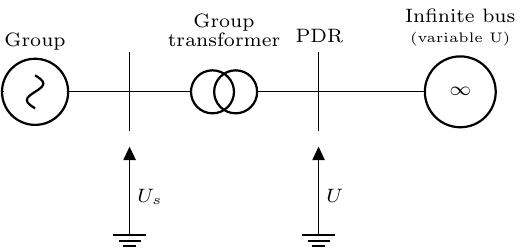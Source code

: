 \documentclass[crop,tikz]{standalone}
\usepackage{circuitikz}
\usetikzlibrary{arrows}
\tikzset{
  font={\fontsize{7pt}{7}\selectfont}}
\begin{document}
\begin{tikzpicture}
    \draw   (0.2,0) to [vsourcesin,l=Group] (1,0)
    to [draw,voosource,align=center,l={Group\\ transformer}]  node[above,yshift=0.5cm] {PDR} (5,0)
    to   (6.0,0) node[draw,thick,circle,minimum width=9mm,fill=white, label={[align=center] Infinite bus \\ {\tiny(variable U)}}]{$\infty$};
    \draw (1.8,0.5) to (1.8,-0.5);
    \draw (4.2,0.5) to (4.2,-0.5);
    \draw (1.8,-1.4) node[ground]{~$U_s$} to (1.8,-0.8) to [short,i=$$] (1.8,-0.8); 
    \draw (4.2,-1.4) node[ground]{~$U$} -- (4.2,-0.8) to [short,i=$$] (4.2,-0.8); 
\end{tikzpicture}
\end{document}
